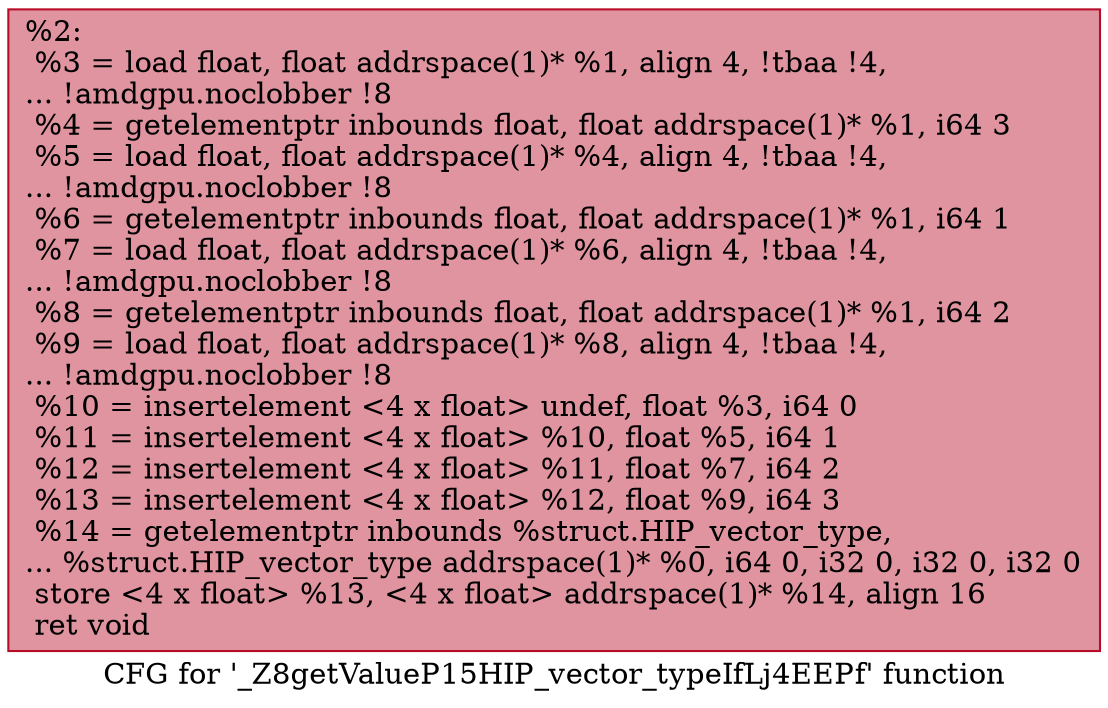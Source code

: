 digraph "CFG for '_Z8getValueP15HIP_vector_typeIfLj4EEPf' function" {
	label="CFG for '_Z8getValueP15HIP_vector_typeIfLj4EEPf' function";

	Node0x5eb1810 [shape=record,color="#b70d28ff", style=filled, fillcolor="#b70d2870",label="{%2:\l  %3 = load float, float addrspace(1)* %1, align 4, !tbaa !4,\l... !amdgpu.noclobber !8\l  %4 = getelementptr inbounds float, float addrspace(1)* %1, i64 3\l  %5 = load float, float addrspace(1)* %4, align 4, !tbaa !4,\l... !amdgpu.noclobber !8\l  %6 = getelementptr inbounds float, float addrspace(1)* %1, i64 1\l  %7 = load float, float addrspace(1)* %6, align 4, !tbaa !4,\l... !amdgpu.noclobber !8\l  %8 = getelementptr inbounds float, float addrspace(1)* %1, i64 2\l  %9 = load float, float addrspace(1)* %8, align 4, !tbaa !4,\l... !amdgpu.noclobber !8\l  %10 = insertelement \<4 x float\> undef, float %3, i64 0\l  %11 = insertelement \<4 x float\> %10, float %5, i64 1\l  %12 = insertelement \<4 x float\> %11, float %7, i64 2\l  %13 = insertelement \<4 x float\> %12, float %9, i64 3\l  %14 = getelementptr inbounds %struct.HIP_vector_type,\l... %struct.HIP_vector_type addrspace(1)* %0, i64 0, i32 0, i32 0, i32 0\l  store \<4 x float\> %13, \<4 x float\> addrspace(1)* %14, align 16\l  ret void\l}"];
}

